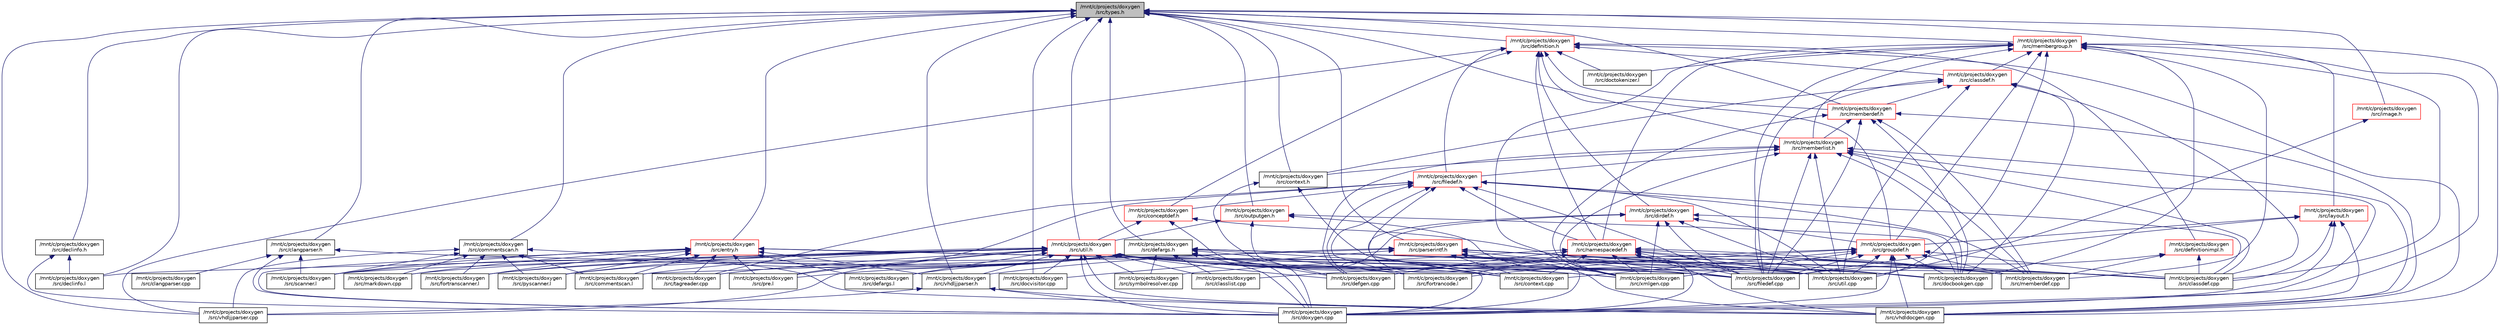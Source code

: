 digraph "/mnt/c/projects/doxygen/src/types.h"
{
 // LATEX_PDF_SIZE
  edge [fontname="Helvetica",fontsize="10",labelfontname="Helvetica",labelfontsize="10"];
  node [fontname="Helvetica",fontsize="10",shape=record];
  Node1 [label="/mnt/c/projects/doxygen\l/src/types.h",height=0.2,width=0.4,color="black", fillcolor="grey75", style="filled", fontcolor="black",tooltip="This file contains a number of basic enums and types."];
  Node1 -> Node2 [dir="back",color="midnightblue",fontsize="10",style="solid",fontname="Helvetica"];
  Node2 [label="/mnt/c/projects/doxygen\l/src/clangparser.h",height=0.2,width=0.4,color="black", fillcolor="white", style="filled",URL="$clangparser_8h.html",tooltip=" "];
  Node2 -> Node3 [dir="back",color="midnightblue",fontsize="10",style="solid",fontname="Helvetica"];
  Node3 [label="/mnt/c/projects/doxygen\l/src/clangparser.cpp",height=0.2,width=0.4,color="black", fillcolor="white", style="filled",URL="$clangparser_8cpp.html",tooltip=" "];
  Node2 -> Node4 [dir="back",color="midnightblue",fontsize="10",style="solid",fontname="Helvetica"];
  Node4 [label="/mnt/c/projects/doxygen\l/src/doxygen.cpp",height=0.2,width=0.4,color="black", fillcolor="white", style="filled",URL="$doxygen_8cpp.html",tooltip=" "];
  Node2 -> Node5 [dir="back",color="midnightblue",fontsize="10",style="solid",fontname="Helvetica"];
  Node5 [label="/mnt/c/projects/doxygen\l/src/filedef.cpp",height=0.2,width=0.4,color="black", fillcolor="white", style="filled",URL="$filedef_8cpp.html",tooltip=" "];
  Node2 -> Node6 [dir="back",color="midnightblue",fontsize="10",style="solid",fontname="Helvetica"];
  Node6 [label="/mnt/c/projects/doxygen\l/src/scanner.l",height=0.2,width=0.4,color="black", fillcolor="white", style="filled",URL="$scanner_8l.html",tooltip=" "];
  Node1 -> Node7 [dir="back",color="midnightblue",fontsize="10",style="solid",fontname="Helvetica"];
  Node7 [label="/mnt/c/projects/doxygen\l/src/commentscan.h",height=0.2,width=0.4,color="black", fillcolor="white", style="filled",URL="$commentscan_8h.html",tooltip="Interface for the comment block scanner."];
  Node7 -> Node8 [dir="back",color="midnightblue",fontsize="10",style="solid",fontname="Helvetica"];
  Node8 [label="/mnt/c/projects/doxygen\l/src/commentscan.l",height=0.2,width=0.4,color="black", fillcolor="white", style="filled",URL="$commentscan_8l.html",tooltip=" "];
  Node7 -> Node9 [dir="back",color="midnightblue",fontsize="10",style="solid",fontname="Helvetica"];
  Node9 [label="/mnt/c/projects/doxygen\l/src/fortranscanner.l",height=0.2,width=0.4,color="black", fillcolor="white", style="filled",URL="$fortranscanner_8l.html",tooltip=" "];
  Node7 -> Node10 [dir="back",color="midnightblue",fontsize="10",style="solid",fontname="Helvetica"];
  Node10 [label="/mnt/c/projects/doxygen\l/src/markdown.cpp",height=0.2,width=0.4,color="black", fillcolor="white", style="filled",URL="$markdown_8cpp.html",tooltip=" "];
  Node7 -> Node11 [dir="back",color="midnightblue",fontsize="10",style="solid",fontname="Helvetica"];
  Node11 [label="/mnt/c/projects/doxygen\l/src/pyscanner.l",height=0.2,width=0.4,color="black", fillcolor="white", style="filled",URL="$pyscanner_8l.html",tooltip=" "];
  Node7 -> Node6 [dir="back",color="midnightblue",fontsize="10",style="solid",fontname="Helvetica"];
  Node7 -> Node12 [dir="back",color="midnightblue",fontsize="10",style="solid",fontname="Helvetica"];
  Node12 [label="/mnt/c/projects/doxygen\l/src/vhdldocgen.cpp",height=0.2,width=0.4,color="black", fillcolor="white", style="filled",URL="$vhdldocgen_8cpp.html",tooltip=" "];
  Node7 -> Node13 [dir="back",color="midnightblue",fontsize="10",style="solid",fontname="Helvetica"];
  Node13 [label="/mnt/c/projects/doxygen\l/src/vhdljjparser.cpp",height=0.2,width=0.4,color="black", fillcolor="white", style="filled",URL="$vhdljjparser_8cpp.html",tooltip=" "];
  Node1 -> Node14 [dir="back",color="midnightblue",fontsize="10",style="solid",fontname="Helvetica"];
  Node14 [label="/mnt/c/projects/doxygen\l/src/context.h",height=0.2,width=0.4,color="black", fillcolor="white", style="filled",URL="$context_8h.html",tooltip=" "];
  Node14 -> Node15 [dir="back",color="midnightblue",fontsize="10",style="solid",fontname="Helvetica"];
  Node15 [label="/mnt/c/projects/doxygen\l/src/context.cpp",height=0.2,width=0.4,color="black", fillcolor="white", style="filled",URL="$context_8cpp.html",tooltip=" "];
  Node14 -> Node4 [dir="back",color="midnightblue",fontsize="10",style="solid",fontname="Helvetica"];
  Node1 -> Node16 [dir="back",color="midnightblue",fontsize="10",style="solid",fontname="Helvetica"];
  Node16 [label="/mnt/c/projects/doxygen\l/src/declinfo.h",height=0.2,width=0.4,color="black", fillcolor="white", style="filled",URL="$declinfo_8h.html",tooltip=" "];
  Node16 -> Node17 [dir="back",color="midnightblue",fontsize="10",style="solid",fontname="Helvetica"];
  Node17 [label="/mnt/c/projects/doxygen\l/src/declinfo.l",height=0.2,width=0.4,color="black", fillcolor="white", style="filled",URL="$declinfo_8l.html",tooltip=" "];
  Node16 -> Node4 [dir="back",color="midnightblue",fontsize="10",style="solid",fontname="Helvetica"];
  Node1 -> Node17 [dir="back",color="midnightblue",fontsize="10",style="solid",fontname="Helvetica"];
  Node1 -> Node18 [dir="back",color="midnightblue",fontsize="10",style="solid",fontname="Helvetica"];
  Node18 [label="/mnt/c/projects/doxygen\l/src/defargs.h",height=0.2,width=0.4,color="black", fillcolor="white", style="filled",URL="$defargs_8h.html",tooltip=" "];
  Node18 -> Node19 [dir="back",color="midnightblue",fontsize="10",style="solid",fontname="Helvetica"];
  Node19 [label="/mnt/c/projects/doxygen\l/src/classdef.cpp",height=0.2,width=0.4,color="black", fillcolor="white", style="filled",URL="$classdef_8cpp.html",tooltip=" "];
  Node18 -> Node20 [dir="back",color="midnightblue",fontsize="10",style="solid",fontname="Helvetica"];
  Node20 [label="/mnt/c/projects/doxygen\l/src/classlist.cpp",height=0.2,width=0.4,color="black", fillcolor="white", style="filled",URL="$classlist_8cpp.html",tooltip=" "];
  Node18 -> Node21 [dir="back",color="midnightblue",fontsize="10",style="solid",fontname="Helvetica"];
  Node21 [label="/mnt/c/projects/doxygen\l/src/defargs.l",height=0.2,width=0.4,color="black", fillcolor="white", style="filled",URL="$defargs_8l.html",tooltip=" "];
  Node18 -> Node22 [dir="back",color="midnightblue",fontsize="10",style="solid",fontname="Helvetica"];
  Node22 [label="/mnt/c/projects/doxygen\l/src/defgen.cpp",height=0.2,width=0.4,color="black", fillcolor="white", style="filled",URL="$defgen_8cpp.html",tooltip=" "];
  Node18 -> Node23 [dir="back",color="midnightblue",fontsize="10",style="solid",fontname="Helvetica"];
  Node23 [label="/mnt/c/projects/doxygen\l/src/docbookgen.cpp",height=0.2,width=0.4,color="black", fillcolor="white", style="filled",URL="$docbookgen_8cpp.html",tooltip=" "];
  Node18 -> Node4 [dir="back",color="midnightblue",fontsize="10",style="solid",fontname="Helvetica"];
  Node18 -> Node24 [dir="back",color="midnightblue",fontsize="10",style="solid",fontname="Helvetica"];
  Node24 [label="/mnt/c/projects/doxygen\l/src/fortrancode.l",height=0.2,width=0.4,color="black", fillcolor="white", style="filled",URL="$fortrancode_8l.html",tooltip=" "];
  Node18 -> Node9 [dir="back",color="midnightblue",fontsize="10",style="solid",fontname="Helvetica"];
  Node18 -> Node25 [dir="back",color="midnightblue",fontsize="10",style="solid",fontname="Helvetica"];
  Node25 [label="/mnt/c/projects/doxygen\l/src/memberdef.cpp",height=0.2,width=0.4,color="black", fillcolor="white", style="filled",URL="$memberdef_8cpp.html",tooltip=" "];
  Node18 -> Node26 [dir="back",color="midnightblue",fontsize="10",style="solid",fontname="Helvetica"];
  Node26 [label="/mnt/c/projects/doxygen\l/src/pre.l",height=0.2,width=0.4,color="black", fillcolor="white", style="filled",URL="$pre_8l.html",tooltip=" "];
  Node18 -> Node11 [dir="back",color="midnightblue",fontsize="10",style="solid",fontname="Helvetica"];
  Node18 -> Node6 [dir="back",color="midnightblue",fontsize="10",style="solid",fontname="Helvetica"];
  Node18 -> Node27 [dir="back",color="midnightblue",fontsize="10",style="solid",fontname="Helvetica"];
  Node27 [label="/mnt/c/projects/doxygen\l/src/symbolresolver.cpp",height=0.2,width=0.4,color="black", fillcolor="white", style="filled",URL="$symbolresolver_8cpp.html",tooltip=" "];
  Node18 -> Node28 [dir="back",color="midnightblue",fontsize="10",style="solid",fontname="Helvetica"];
  Node28 [label="/mnt/c/projects/doxygen\l/src/tagreader.cpp",height=0.2,width=0.4,color="black", fillcolor="white", style="filled",URL="$tagreader_8cpp.html",tooltip=" "];
  Node18 -> Node29 [dir="back",color="midnightblue",fontsize="10",style="solid",fontname="Helvetica"];
  Node29 [label="/mnt/c/projects/doxygen\l/src/util.cpp",height=0.2,width=0.4,color="black", fillcolor="white", style="filled",URL="$util_8cpp.html",tooltip=" "];
  Node18 -> Node30 [dir="back",color="midnightblue",fontsize="10",style="solid",fontname="Helvetica"];
  Node30 [label="/mnt/c/projects/doxygen\l/src/xmlgen.cpp",height=0.2,width=0.4,color="black", fillcolor="white", style="filled",URL="$xmlgen_8cpp.html",tooltip=" "];
  Node1 -> Node31 [dir="back",color="midnightblue",fontsize="10",style="solid",fontname="Helvetica"];
  Node31 [label="/mnt/c/projects/doxygen\l/src/definition.h",height=0.2,width=0.4,color="red", fillcolor="white", style="filled",URL="$definition_8h.html",tooltip=" "];
  Node31 -> Node32 [dir="back",color="midnightblue",fontsize="10",style="solid",fontname="Helvetica"];
  Node32 [label="/mnt/c/projects/doxygen\l/src/classdef.h",height=0.2,width=0.4,color="red", fillcolor="white", style="filled",URL="$classdef_8h.html",tooltip=" "];
  Node32 -> Node19 [dir="back",color="midnightblue",fontsize="10",style="solid",fontname="Helvetica"];
  Node32 -> Node14 [dir="back",color="midnightblue",fontsize="10",style="solid",fontname="Helvetica"];
  Node32 -> Node23 [dir="back",color="midnightblue",fontsize="10",style="solid",fontname="Helvetica"];
  Node32 -> Node5 [dir="back",color="midnightblue",fontsize="10",style="solid",fontname="Helvetica"];
  Node32 -> Node54 [dir="back",color="midnightblue",fontsize="10",style="solid",fontname="Helvetica"];
  Node54 [label="/mnt/c/projects/doxygen\l/src/memberdef.h",height=0.2,width=0.4,color="red", fillcolor="white", style="filled",URL="$memberdef_8h.html",tooltip=" "];
  Node54 -> Node23 [dir="back",color="midnightblue",fontsize="10",style="solid",fontname="Helvetica"];
  Node54 -> Node5 [dir="back",color="midnightblue",fontsize="10",style="solid",fontname="Helvetica"];
  Node54 -> Node25 [dir="back",color="midnightblue",fontsize="10",style="solid",fontname="Helvetica"];
  Node54 -> Node59 [dir="back",color="midnightblue",fontsize="10",style="solid",fontname="Helvetica"];
  Node59 [label="/mnt/c/projects/doxygen\l/src/memberlist.h",height=0.2,width=0.4,color="red", fillcolor="white", style="filled",URL="$memberlist_8h.html",tooltip=" "];
  Node59 -> Node19 [dir="back",color="midnightblue",fontsize="10",style="solid",fontname="Helvetica"];
  Node59 -> Node14 [dir="back",color="midnightblue",fontsize="10",style="solid",fontname="Helvetica"];
  Node59 -> Node22 [dir="back",color="midnightblue",fontsize="10",style="solid",fontname="Helvetica"];
  Node59 -> Node23 [dir="back",color="midnightblue",fontsize="10",style="solid",fontname="Helvetica"];
  Node59 -> Node4 [dir="back",color="midnightblue",fontsize="10",style="solid",fontname="Helvetica"];
  Node59 -> Node5 [dir="back",color="midnightblue",fontsize="10",style="solid",fontname="Helvetica"];
  Node59 -> Node101 [dir="back",color="midnightblue",fontsize="10",style="solid",fontname="Helvetica"];
  Node101 [label="/mnt/c/projects/doxygen\l/src/filedef.h",height=0.2,width=0.4,color="red", fillcolor="white", style="filled",URL="$filedef_8h.html",tooltip=" "];
  Node101 -> Node19 [dir="back",color="midnightblue",fontsize="10",style="solid",fontname="Helvetica"];
  Node101 -> Node102 [dir="back",color="midnightblue",fontsize="10",style="solid",fontname="Helvetica"];
  Node102 [label="/mnt/c/projects/doxygen\l/src/conceptdef.h",height=0.2,width=0.4,color="red", fillcolor="white", style="filled",URL="$conceptdef_8h.html",tooltip=" "];
  Node102 -> Node4 [dir="back",color="midnightblue",fontsize="10",style="solid",fontname="Helvetica"];
  Node102 -> Node5 [dir="back",color="midnightblue",fontsize="10",style="solid",fontname="Helvetica"];
  Node102 -> Node103 [dir="back",color="midnightblue",fontsize="10",style="solid",fontname="Helvetica"];
  Node103 [label="/mnt/c/projects/doxygen\l/src/util.h",height=0.2,width=0.4,color="red", fillcolor="white", style="filled",URL="$util_8h.html",tooltip="A bunch of utility functions."];
  Node103 -> Node19 [dir="back",color="midnightblue",fontsize="10",style="solid",fontname="Helvetica"];
  Node103 -> Node20 [dir="back",color="midnightblue",fontsize="10",style="solid",fontname="Helvetica"];
  Node103 -> Node8 [dir="back",color="midnightblue",fontsize="10",style="solid",fontname="Helvetica"];
  Node103 -> Node15 [dir="back",color="midnightblue",fontsize="10",style="solid",fontname="Helvetica"];
  Node103 -> Node17 [dir="back",color="midnightblue",fontsize="10",style="solid",fontname="Helvetica"];
  Node103 -> Node21 [dir="back",color="midnightblue",fontsize="10",style="solid",fontname="Helvetica"];
  Node103 -> Node22 [dir="back",color="midnightblue",fontsize="10",style="solid",fontname="Helvetica"];
  Node103 -> Node23 [dir="back",color="midnightblue",fontsize="10",style="solid",fontname="Helvetica"];
  Node103 -> Node68 [dir="back",color="midnightblue",fontsize="10",style="solid",fontname="Helvetica"];
  Node68 [label="/mnt/c/projects/doxygen\l/src/docvisitor.cpp",height=0.2,width=0.4,color="black", fillcolor="white", style="filled",URL="$docvisitor_8cpp.html",tooltip=" "];
  Node103 -> Node4 [dir="back",color="midnightblue",fontsize="10",style="solid",fontname="Helvetica"];
  Node103 -> Node5 [dir="back",color="midnightblue",fontsize="10",style="solid",fontname="Helvetica"];
  Node103 -> Node24 [dir="back",color="midnightblue",fontsize="10",style="solid",fontname="Helvetica"];
  Node103 -> Node9 [dir="back",color="midnightblue",fontsize="10",style="solid",fontname="Helvetica"];
  Node103 -> Node10 [dir="back",color="midnightblue",fontsize="10",style="solid",fontname="Helvetica"];
  Node103 -> Node25 [dir="back",color="midnightblue",fontsize="10",style="solid",fontname="Helvetica"];
  Node103 -> Node26 [dir="back",color="midnightblue",fontsize="10",style="solid",fontname="Helvetica"];
  Node103 -> Node11 [dir="back",color="midnightblue",fontsize="10",style="solid",fontname="Helvetica"];
  Node103 -> Node6 [dir="back",color="midnightblue",fontsize="10",style="solid",fontname="Helvetica"];
  Node103 -> Node27 [dir="back",color="midnightblue",fontsize="10",style="solid",fontname="Helvetica"];
  Node103 -> Node28 [dir="back",color="midnightblue",fontsize="10",style="solid",fontname="Helvetica"];
  Node103 -> Node29 [dir="back",color="midnightblue",fontsize="10",style="solid",fontname="Helvetica"];
  Node103 -> Node12 [dir="back",color="midnightblue",fontsize="10",style="solid",fontname="Helvetica"];
  Node103 -> Node13 [dir="back",color="midnightblue",fontsize="10",style="solid",fontname="Helvetica"];
  Node103 -> Node116 [dir="back",color="midnightblue",fontsize="10",style="solid",fontname="Helvetica"];
  Node116 [label="/mnt/c/projects/doxygen\l/src/vhdljjparser.h",height=0.2,width=0.4,color="black", fillcolor="white", style="filled",URL="$vhdljjparser_8h.html",tooltip=" "];
  Node116 -> Node4 [dir="back",color="midnightblue",fontsize="10",style="solid",fontname="Helvetica"];
  Node116 -> Node12 [dir="back",color="midnightblue",fontsize="10",style="solid",fontname="Helvetica"];
  Node116 -> Node13 [dir="back",color="midnightblue",fontsize="10",style="solid",fontname="Helvetica"];
  Node103 -> Node30 [dir="back",color="midnightblue",fontsize="10",style="solid",fontname="Helvetica"];
  Node101 -> Node15 [dir="back",color="midnightblue",fontsize="10",style="solid",fontname="Helvetica"];
  Node101 -> Node22 [dir="back",color="midnightblue",fontsize="10",style="solid",fontname="Helvetica"];
  Node101 -> Node5 [dir="back",color="midnightblue",fontsize="10",style="solid",fontname="Helvetica"];
  Node101 -> Node24 [dir="back",color="midnightblue",fontsize="10",style="solid",fontname="Helvetica"];
  Node101 -> Node25 [dir="back",color="midnightblue",fontsize="10",style="solid",fontname="Helvetica"];
  Node101 -> Node118 [dir="back",color="midnightblue",fontsize="10",style="solid",fontname="Helvetica"];
  Node118 [label="/mnt/c/projects/doxygen\l/src/namespacedef.h",height=0.2,width=0.4,color="red", fillcolor="white", style="filled",URL="$namespacedef_8h.html",tooltip=" "];
  Node118 -> Node19 [dir="back",color="midnightblue",fontsize="10",style="solid",fontname="Helvetica"];
  Node118 -> Node15 [dir="back",color="midnightblue",fontsize="10",style="solid",fontname="Helvetica"];
  Node118 -> Node22 [dir="back",color="midnightblue",fontsize="10",style="solid",fontname="Helvetica"];
  Node118 -> Node23 [dir="back",color="midnightblue",fontsize="10",style="solid",fontname="Helvetica"];
  Node118 -> Node4 [dir="back",color="midnightblue",fontsize="10",style="solid",fontname="Helvetica"];
  Node118 -> Node5 [dir="back",color="midnightblue",fontsize="10",style="solid",fontname="Helvetica"];
  Node118 -> Node24 [dir="back",color="midnightblue",fontsize="10",style="solid",fontname="Helvetica"];
  Node118 -> Node25 [dir="back",color="midnightblue",fontsize="10",style="solid",fontname="Helvetica"];
  Node118 -> Node27 [dir="back",color="midnightblue",fontsize="10",style="solid",fontname="Helvetica"];
  Node118 -> Node29 [dir="back",color="midnightblue",fontsize="10",style="solid",fontname="Helvetica"];
  Node118 -> Node12 [dir="back",color="midnightblue",fontsize="10",style="solid",fontname="Helvetica"];
  Node118 -> Node30 [dir="back",color="midnightblue",fontsize="10",style="solid",fontname="Helvetica"];
  Node101 -> Node26 [dir="back",color="midnightblue",fontsize="10",style="solid",fontname="Helvetica"];
  Node101 -> Node28 [dir="back",color="midnightblue",fontsize="10",style="solid",fontname="Helvetica"];
  Node101 -> Node29 [dir="back",color="midnightblue",fontsize="10",style="solid",fontname="Helvetica"];
  Node59 -> Node25 [dir="back",color="midnightblue",fontsize="10",style="solid",fontname="Helvetica"];
  Node59 -> Node29 [dir="back",color="midnightblue",fontsize="10",style="solid",fontname="Helvetica"];
  Node59 -> Node12 [dir="back",color="midnightblue",fontsize="10",style="solid",fontname="Helvetica"];
  Node59 -> Node30 [dir="back",color="midnightblue",fontsize="10",style="solid",fontname="Helvetica"];
  Node54 -> Node12 [dir="back",color="midnightblue",fontsize="10",style="solid",fontname="Helvetica"];
  Node54 -> Node30 [dir="back",color="midnightblue",fontsize="10",style="solid",fontname="Helvetica"];
  Node32 -> Node29 [dir="back",color="midnightblue",fontsize="10",style="solid",fontname="Helvetica"];
  Node31 -> Node102 [dir="back",color="midnightblue",fontsize="10",style="solid",fontname="Helvetica"];
  Node31 -> Node125 [dir="back",color="midnightblue",fontsize="10",style="solid",fontname="Helvetica"];
  Node125 [label="/mnt/c/projects/doxygen\l/src/definitionimpl.h",height=0.2,width=0.4,color="red", fillcolor="white", style="filled",URL="$definitionimpl_8h.html",tooltip=" "];
  Node125 -> Node19 [dir="back",color="midnightblue",fontsize="10",style="solid",fontname="Helvetica"];
  Node125 -> Node5 [dir="back",color="midnightblue",fontsize="10",style="solid",fontname="Helvetica"];
  Node125 -> Node25 [dir="back",color="midnightblue",fontsize="10",style="solid",fontname="Helvetica"];
  Node31 -> Node126 [dir="back",color="midnightblue",fontsize="10",style="solid",fontname="Helvetica"];
  Node126 [label="/mnt/c/projects/doxygen\l/src/dirdef.h",height=0.2,width=0.4,color="red", fillcolor="white", style="filled",URL="$dirdef_8h.html",tooltip=" "];
  Node126 -> Node15 [dir="back",color="midnightblue",fontsize="10",style="solid",fontname="Helvetica"];
  Node126 -> Node23 [dir="back",color="midnightblue",fontsize="10",style="solid",fontname="Helvetica"];
  Node126 -> Node4 [dir="back",color="midnightblue",fontsize="10",style="solid",fontname="Helvetica"];
  Node126 -> Node5 [dir="back",color="midnightblue",fontsize="10",style="solid",fontname="Helvetica"];
  Node126 -> Node128 [dir="back",color="midnightblue",fontsize="10",style="solid",fontname="Helvetica"];
  Node128 [label="/mnt/c/projects/doxygen\l/src/groupdef.h",height=0.2,width=0.4,color="red", fillcolor="white", style="filled",URL="$groupdef_8h.html",tooltip=" "];
  Node128 -> Node19 [dir="back",color="midnightblue",fontsize="10",style="solid",fontname="Helvetica"];
  Node128 -> Node20 [dir="back",color="midnightblue",fontsize="10",style="solid",fontname="Helvetica"];
  Node128 -> Node15 [dir="back",color="midnightblue",fontsize="10",style="solid",fontname="Helvetica"];
  Node128 -> Node23 [dir="back",color="midnightblue",fontsize="10",style="solid",fontname="Helvetica"];
  Node128 -> Node4 [dir="back",color="midnightblue",fontsize="10",style="solid",fontname="Helvetica"];
  Node128 -> Node5 [dir="back",color="midnightblue",fontsize="10",style="solid",fontname="Helvetica"];
  Node128 -> Node24 [dir="back",color="midnightblue",fontsize="10",style="solid",fontname="Helvetica"];
  Node128 -> Node25 [dir="back",color="midnightblue",fontsize="10",style="solid",fontname="Helvetica"];
  Node128 -> Node29 [dir="back",color="midnightblue",fontsize="10",style="solid",fontname="Helvetica"];
  Node128 -> Node12 [dir="back",color="midnightblue",fontsize="10",style="solid",fontname="Helvetica"];
  Node128 -> Node30 [dir="back",color="midnightblue",fontsize="10",style="solid",fontname="Helvetica"];
  Node126 -> Node29 [dir="back",color="midnightblue",fontsize="10",style="solid",fontname="Helvetica"];
  Node126 -> Node30 [dir="back",color="midnightblue",fontsize="10",style="solid",fontname="Helvetica"];
  Node31 -> Node67 [dir="back",color="midnightblue",fontsize="10",style="solid",fontname="Helvetica"];
  Node67 [label="/mnt/c/projects/doxygen\l/src/doctokenizer.l",height=0.2,width=0.4,color="black", fillcolor="white", style="filled",URL="$doctokenizer_8l.html",tooltip=" "];
  Node31 -> Node101 [dir="back",color="midnightblue",fontsize="10",style="solid",fontname="Helvetica"];
  Node31 -> Node128 [dir="back",color="midnightblue",fontsize="10",style="solid",fontname="Helvetica"];
  Node31 -> Node54 [dir="back",color="midnightblue",fontsize="10",style="solid",fontname="Helvetica"];
  Node31 -> Node118 [dir="back",color="midnightblue",fontsize="10",style="solid",fontname="Helvetica"];
  Node31 -> Node12 [dir="back",color="midnightblue",fontsize="10",style="solid",fontname="Helvetica"];
  Node31 -> Node13 [dir="back",color="midnightblue",fontsize="10",style="solid",fontname="Helvetica"];
  Node1 -> Node68 [dir="back",color="midnightblue",fontsize="10",style="solid",fontname="Helvetica"];
  Node1 -> Node132 [dir="back",color="midnightblue",fontsize="10",style="solid",fontname="Helvetica"];
  Node132 [label="/mnt/c/projects/doxygen\l/src/entry.h",height=0.2,width=0.4,color="red", fillcolor="white", style="filled",URL="$entry_8h.html",tooltip=" "];
  Node132 -> Node19 [dir="back",color="midnightblue",fontsize="10",style="solid",fontname="Helvetica"];
  Node132 -> Node8 [dir="back",color="midnightblue",fontsize="10",style="solid",fontname="Helvetica"];
  Node132 -> Node21 [dir="back",color="midnightblue",fontsize="10",style="solid",fontname="Helvetica"];
  Node132 -> Node4 [dir="back",color="midnightblue",fontsize="10",style="solid",fontname="Helvetica"];
  Node132 -> Node5 [dir="back",color="midnightblue",fontsize="10",style="solid",fontname="Helvetica"];
  Node132 -> Node9 [dir="back",color="midnightblue",fontsize="10",style="solid",fontname="Helvetica"];
  Node132 -> Node10 [dir="back",color="midnightblue",fontsize="10",style="solid",fontname="Helvetica"];
  Node132 -> Node26 [dir="back",color="midnightblue",fontsize="10",style="solid",fontname="Helvetica"];
  Node132 -> Node11 [dir="back",color="midnightblue",fontsize="10",style="solid",fontname="Helvetica"];
  Node132 -> Node6 [dir="back",color="midnightblue",fontsize="10",style="solid",fontname="Helvetica"];
  Node132 -> Node28 [dir="back",color="midnightblue",fontsize="10",style="solid",fontname="Helvetica"];
  Node132 -> Node29 [dir="back",color="midnightblue",fontsize="10",style="solid",fontname="Helvetica"];
  Node132 -> Node116 [dir="back",color="midnightblue",fontsize="10",style="solid",fontname="Helvetica"];
  Node1 -> Node135 [dir="back",color="midnightblue",fontsize="10",style="solid",fontname="Helvetica"];
  Node135 [label="/mnt/c/projects/doxygen\l/src/image.h",height=0.2,width=0.4,color="red", fillcolor="white", style="filled",URL="$image_8h.html",tooltip=" "];
  Node135 -> Node29 [dir="back",color="midnightblue",fontsize="10",style="solid",fontname="Helvetica"];
  Node1 -> Node137 [dir="back",color="midnightblue",fontsize="10",style="solid",fontname="Helvetica"];
  Node137 [label="/mnt/c/projects/doxygen\l/src/layout.h",height=0.2,width=0.4,color="red", fillcolor="white", style="filled",URL="$layout_8h.html",tooltip=" "];
  Node137 -> Node19 [dir="back",color="midnightblue",fontsize="10",style="solid",fontname="Helvetica"];
  Node137 -> Node4 [dir="back",color="midnightblue",fontsize="10",style="solid",fontname="Helvetica"];
  Node137 -> Node5 [dir="back",color="midnightblue",fontsize="10",style="solid",fontname="Helvetica"];
  Node137 -> Node128 [dir="back",color="midnightblue",fontsize="10",style="solid",fontname="Helvetica"];
  Node137 -> Node12 [dir="back",color="midnightblue",fontsize="10",style="solid",fontname="Helvetica"];
  Node1 -> Node54 [dir="back",color="midnightblue",fontsize="10",style="solid",fontname="Helvetica"];
  Node1 -> Node138 [dir="back",color="midnightblue",fontsize="10",style="solid",fontname="Helvetica"];
  Node138 [label="/mnt/c/projects/doxygen\l/src/membergroup.h",height=0.2,width=0.4,color="red", fillcolor="white", style="filled",URL="$membergroup_8h.html",tooltip=" "];
  Node138 -> Node19 [dir="back",color="midnightblue",fontsize="10",style="solid",fontname="Helvetica"];
  Node138 -> Node32 [dir="back",color="midnightblue",fontsize="10",style="solid",fontname="Helvetica"];
  Node138 -> Node23 [dir="back",color="midnightblue",fontsize="10",style="solid",fontname="Helvetica"];
  Node138 -> Node67 [dir="back",color="midnightblue",fontsize="10",style="solid",fontname="Helvetica"];
  Node138 -> Node4 [dir="back",color="midnightblue",fontsize="10",style="solid",fontname="Helvetica"];
  Node138 -> Node5 [dir="back",color="midnightblue",fontsize="10",style="solid",fontname="Helvetica"];
  Node138 -> Node128 [dir="back",color="midnightblue",fontsize="10",style="solid",fontname="Helvetica"];
  Node138 -> Node25 [dir="back",color="midnightblue",fontsize="10",style="solid",fontname="Helvetica"];
  Node138 -> Node59 [dir="back",color="midnightblue",fontsize="10",style="solid",fontname="Helvetica"];
  Node138 -> Node118 [dir="back",color="midnightblue",fontsize="10",style="solid",fontname="Helvetica"];
  Node138 -> Node29 [dir="back",color="midnightblue",fontsize="10",style="solid",fontname="Helvetica"];
  Node138 -> Node12 [dir="back",color="midnightblue",fontsize="10",style="solid",fontname="Helvetica"];
  Node138 -> Node30 [dir="back",color="midnightblue",fontsize="10",style="solid",fontname="Helvetica"];
  Node1 -> Node59 [dir="back",color="midnightblue",fontsize="10",style="solid",fontname="Helvetica"];
  Node1 -> Node140 [dir="back",color="midnightblue",fontsize="10",style="solid",fontname="Helvetica"];
  Node140 [label="/mnt/c/projects/doxygen\l/src/outputgen.h",height=0.2,width=0.4,color="red", fillcolor="white", style="filled",URL="$outputgen_8h.html",tooltip=" "];
  Node140 -> Node22 [dir="back",color="midnightblue",fontsize="10",style="solid",fontname="Helvetica"];
  Node140 -> Node23 [dir="back",color="midnightblue",fontsize="10",style="solid",fontname="Helvetica"];
  Node140 -> Node103 [dir="back",color="midnightblue",fontsize="10",style="solid",fontname="Helvetica"];
  Node140 -> Node30 [dir="back",color="midnightblue",fontsize="10",style="solid",fontname="Helvetica"];
  Node1 -> Node148 [dir="back",color="midnightblue",fontsize="10",style="solid",fontname="Helvetica"];
  Node148 [label="/mnt/c/projects/doxygen\l/src/parserintf.h",height=0.2,width=0.4,color="red", fillcolor="white", style="filled",URL="$parserintf_8h.html",tooltip=" "];
  Node148 -> Node8 [dir="back",color="midnightblue",fontsize="10",style="solid",fontname="Helvetica"];
  Node148 -> Node15 [dir="back",color="midnightblue",fontsize="10",style="solid",fontname="Helvetica"];
  Node148 -> Node23 [dir="back",color="midnightblue",fontsize="10",style="solid",fontname="Helvetica"];
  Node148 -> Node68 [dir="back",color="midnightblue",fontsize="10",style="solid",fontname="Helvetica"];
  Node148 -> Node4 [dir="back",color="midnightblue",fontsize="10",style="solid",fontname="Helvetica"];
  Node148 -> Node5 [dir="back",color="midnightblue",fontsize="10",style="solid",fontname="Helvetica"];
  Node148 -> Node25 [dir="back",color="midnightblue",fontsize="10",style="solid",fontname="Helvetica"];
  Node148 -> Node29 [dir="back",color="midnightblue",fontsize="10",style="solid",fontname="Helvetica"];
  Node148 -> Node12 [dir="back",color="midnightblue",fontsize="10",style="solid",fontname="Helvetica"];
  Node148 -> Node116 [dir="back",color="midnightblue",fontsize="10",style="solid",fontname="Helvetica"];
  Node148 -> Node30 [dir="back",color="midnightblue",fontsize="10",style="solid",fontname="Helvetica"];
  Node1 -> Node103 [dir="back",color="midnightblue",fontsize="10",style="solid",fontname="Helvetica"];
  Node1 -> Node13 [dir="back",color="midnightblue",fontsize="10",style="solid",fontname="Helvetica"];
  Node1 -> Node116 [dir="back",color="midnightblue",fontsize="10",style="solid",fontname="Helvetica"];
}

